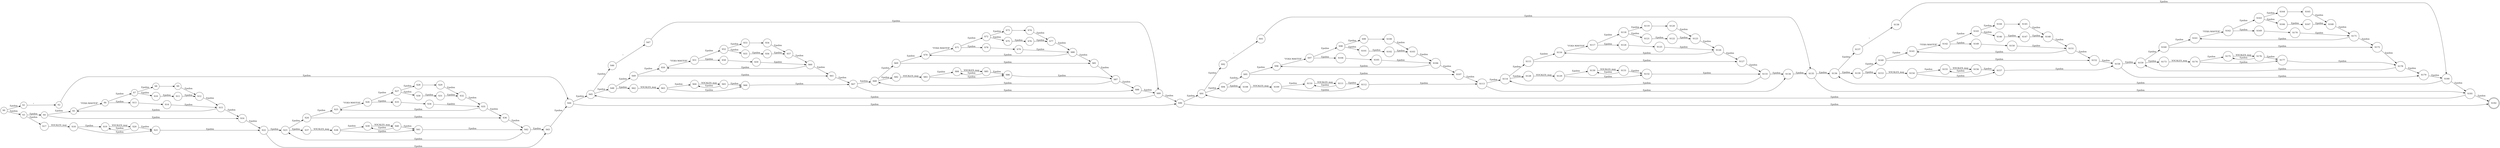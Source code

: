 digraph G{ 
rankdir=LR;
 node[shape="circle"];S0-> S1[label="Epsilon"];
S0-> S3[label="Epsilon"];
S1-> S2[label="\""];
S2-> S44[label="Epsilon"];
S3-> S4[label="Epsilon"];
S3-> S17[label="Epsilon"];
S4-> S5[label="Epsilon"];
S4-> S16[label="Epsilon"];
S5-> S6[label="\"FEKA MASTER\""];
S6-> S7[label="Epsilon"];
S6-> S13[label="Epsilon"];
S7-> S8[label="Epsilon"];
S7-> S10[label="Epsilon"];
S8-> S9[label="
"];
S9-> S12[label="Epsilon"];
S10-> S11[label="Epsilon"];
S11-> S12[label="Epsilon"];
S12-> S15[label="Epsilon"];
S13-> S14[label="	"];
S14-> S15[label="Epsilon"];
S15-> S5[label="Epsilon"];
S15-> S16[label="Epsilon"];
S16-> S22[label="Epsilon"];
S17-> S18[label="VOCALES_may"];
S18-> S19[label="Epsilon"];
S18-> S21[label="Epsilon"];
S19-> S20[label="VOCALES_may"];
S20-> S19[label="Epsilon"];
S20-> S21[label="Epsilon"];
S21-> S22[label="Epsilon"];
S22-> S23[label="Epsilon"];
S22-> S43[label="Epsilon"];
S23-> S24[label="Epsilon"];
S23-> S37[label="Epsilon"];
S24-> S25[label="Epsilon"];
S24-> S36[label="Epsilon"];
S25-> S26[label="\"FEKA MASTER\""];
S26-> S27[label="Epsilon"];
S26-> S33[label="Epsilon"];
S27-> S28[label="Epsilon"];
S27-> S30[label="Epsilon"];
S28-> S29[label="
"];
S29-> S32[label="Epsilon"];
S30-> S31[label="Epsilon"];
S31-> S32[label="Epsilon"];
S32-> S35[label="Epsilon"];
S33-> S34[label="	"];
S34-> S35[label="Epsilon"];
S35-> S25[label="Epsilon"];
S35-> S36[label="Epsilon"];
S36-> S42[label="Epsilon"];
S37-> S38[label="VOCALES_may"];
S38-> S39[label="Epsilon"];
S38-> S41[label="Epsilon"];
S39-> S40[label="VOCALES_may"];
S40-> S39[label="Epsilon"];
S40-> S41[label="Epsilon"];
S41-> S42[label="Epsilon"];
S42-> S23[label="Epsilon"];
S42-> S43[label="Epsilon"];
S43-> S44[label="Epsilon"];
S44-> S45[label="Epsilon"];
S44-> S90[label="Epsilon"];
S45-> S46[label="Epsilon"];
S45-> S48[label="Epsilon"];
S46-> S47[label="\""];
S47-> S89[label="Epsilon"];
S48-> S49[label="Epsilon"];
S48-> S62[label="Epsilon"];
S49-> S50[label="Epsilon"];
S49-> S61[label="Epsilon"];
S50-> S51[label="\"FEKA MASTER\""];
S51-> S52[label="Epsilon"];
S51-> S58[label="Epsilon"];
S52-> S53[label="Epsilon"];
S52-> S55[label="Epsilon"];
S53-> S54[label="
"];
S54-> S57[label="Epsilon"];
S55-> S56[label="Epsilon"];
S56-> S57[label="Epsilon"];
S57-> S60[label="Epsilon"];
S58-> S59[label="	"];
S59-> S60[label="Epsilon"];
S60-> S50[label="Epsilon"];
S60-> S61[label="Epsilon"];
S61-> S67[label="Epsilon"];
S62-> S63[label="VOCALES_may"];
S63-> S64[label="Epsilon"];
S63-> S66[label="Epsilon"];
S64-> S65[label="VOCALES_may"];
S65-> S64[label="Epsilon"];
S65-> S66[label="Epsilon"];
S66-> S67[label="Epsilon"];
S67-> S68[label="Epsilon"];
S67-> S88[label="Epsilon"];
S68-> S69[label="Epsilon"];
S68-> S82[label="Epsilon"];
S69-> S70[label="Epsilon"];
S69-> S81[label="Epsilon"];
S70-> S71[label="\"FEKA MASTER\""];
S71-> S72[label="Epsilon"];
S71-> S78[label="Epsilon"];
S72-> S73[label="Epsilon"];
S72-> S75[label="Epsilon"];
S73-> S74[label="
"];
S74-> S77[label="Epsilon"];
S75-> S76[label="Epsilon"];
S76-> S77[label="Epsilon"];
S77-> S80[label="Epsilon"];
S78-> S79[label="	"];
S79-> S80[label="Epsilon"];
S80-> S70[label="Epsilon"];
S80-> S81[label="Epsilon"];
S81-> S87[label="Epsilon"];
S82-> S83[label="VOCALES_may"];
S83-> S84[label="Epsilon"];
S83-> S86[label="Epsilon"];
S84-> S85[label="VOCALES_may"];
S85-> S84[label="Epsilon"];
S85-> S86[label="Epsilon"];
S86-> S87[label="Epsilon"];
S87-> S68[label="Epsilon"];
S87-> S88[label="Epsilon"];
S88-> S89[label="Epsilon"];
S89-> S45[label="Epsilon"];
S89-> S90[label="Epsilon"];
S90-> S91[label="Epsilon"];
S90-> S182[label="Epsilon"];
S91-> S92[label="Epsilon"];
S91-> S94[label="Epsilon"];
S92-> S93[label="\""];
S93-> S135[label="Epsilon"];
S94-> S95[label="Epsilon"];
S94-> S108[label="Epsilon"];
S95-> S96[label="Epsilon"];
S95-> S107[label="Epsilon"];
S96-> S97[label="\"FEKA MASTER\""];
S97-> S98[label="Epsilon"];
S97-> S104[label="Epsilon"];
S98-> S99[label="Epsilon"];
S98-> S101[label="Epsilon"];
S99-> S100[label="
"];
S100-> S103[label="Epsilon"];
S101-> S102[label="Epsilon"];
S102-> S103[label="Epsilon"];
S103-> S106[label="Epsilon"];
S104-> S105[label="	"];
S105-> S106[label="Epsilon"];
S106-> S96[label="Epsilon"];
S106-> S107[label="Epsilon"];
S107-> S113[label="Epsilon"];
S108-> S109[label="VOCALES_may"];
S109-> S110[label="Epsilon"];
S109-> S112[label="Epsilon"];
S110-> S111[label="VOCALES_may"];
S111-> S110[label="Epsilon"];
S111-> S112[label="Epsilon"];
S112-> S113[label="Epsilon"];
S113-> S114[label="Epsilon"];
S113-> S134[label="Epsilon"];
S114-> S115[label="Epsilon"];
S114-> S128[label="Epsilon"];
S115-> S116[label="Epsilon"];
S115-> S127[label="Epsilon"];
S116-> S117[label="\"FEKA MASTER\""];
S117-> S118[label="Epsilon"];
S117-> S124[label="Epsilon"];
S118-> S119[label="Epsilon"];
S118-> S121[label="Epsilon"];
S119-> S120[label="
"];
S120-> S123[label="Epsilon"];
S121-> S122[label="Epsilon"];
S122-> S123[label="Epsilon"];
S123-> S126[label="Epsilon"];
S124-> S125[label="	"];
S125-> S126[label="Epsilon"];
S126-> S116[label="Epsilon"];
S126-> S127[label="Epsilon"];
S127-> S133[label="Epsilon"];
S128-> S129[label="VOCALES_may"];
S129-> S130[label="Epsilon"];
S129-> S132[label="Epsilon"];
S130-> S131[label="VOCALES_may"];
S131-> S130[label="Epsilon"];
S131-> S132[label="Epsilon"];
S132-> S133[label="Epsilon"];
S133-> S114[label="Epsilon"];
S133-> S134[label="Epsilon"];
S134-> S135[label="Epsilon"];
S135-> S136[label="Epsilon"];
S135-> S181[label="Epsilon"];
S136-> S137[label="Epsilon"];
S136-> S139[label="Epsilon"];
S137-> S138[label="\""];
S138-> S180[label="Epsilon"];
S139-> S140[label="Epsilon"];
S139-> S153[label="Epsilon"];
S140-> S141[label="Epsilon"];
S140-> S152[label="Epsilon"];
S141-> S142[label="\"FEKA MASTER\""];
S142-> S143[label="Epsilon"];
S142-> S149[label="Epsilon"];
S143-> S144[label="Epsilon"];
S143-> S146[label="Epsilon"];
S144-> S145[label="
"];
S145-> S148[label="Epsilon"];
S146-> S147[label="Epsilon"];
S147-> S148[label="Epsilon"];
S148-> S151[label="Epsilon"];
S149-> S150[label="	"];
S150-> S151[label="Epsilon"];
S151-> S141[label="Epsilon"];
S151-> S152[label="Epsilon"];
S152-> S158[label="Epsilon"];
S153-> S154[label="VOCALES_may"];
S154-> S155[label="Epsilon"];
S154-> S157[label="Epsilon"];
S155-> S156[label="VOCALES_may"];
S156-> S155[label="Epsilon"];
S156-> S157[label="Epsilon"];
S157-> S158[label="Epsilon"];
S158-> S159[label="Epsilon"];
S158-> S179[label="Epsilon"];
S159-> S160[label="Epsilon"];
S159-> S173[label="Epsilon"];
S160-> S161[label="Epsilon"];
S160-> S172[label="Epsilon"];
S161-> S162[label="\"FEKA MASTER\""];
S162-> S163[label="Epsilon"];
S162-> S169[label="Epsilon"];
S163-> S164[label="Epsilon"];
S163-> S166[label="Epsilon"];
S164-> S165[label="
"];
S165-> S168[label="Epsilon"];
S166-> S167[label="Epsilon"];
S167-> S168[label="Epsilon"];
S168-> S171[label="Epsilon"];
S169-> S170[label="	"];
S170-> S171[label="Epsilon"];
S171-> S161[label="Epsilon"];
S171-> S172[label="Epsilon"];
S172-> S178[label="Epsilon"];
S173-> S174[label="VOCALES_may"];
S174-> S175[label="Epsilon"];
S174-> S177[label="Epsilon"];
S175-> S176[label="VOCALES_may"];
S176-> S175[label="Epsilon"];
S176-> S177[label="Epsilon"];
S177-> S178[label="Epsilon"];
S178-> S159[label="Epsilon"];
S178-> S179[label="Epsilon"];
S179-> S180[label="Epsilon"];
S180-> S136[label="Epsilon"];
S180-> S181[label="Epsilon"];
S181-> S91[label="Epsilon"];
S181-> S182[label="Epsilon"];
S182[shape="doublecircle"]

}
